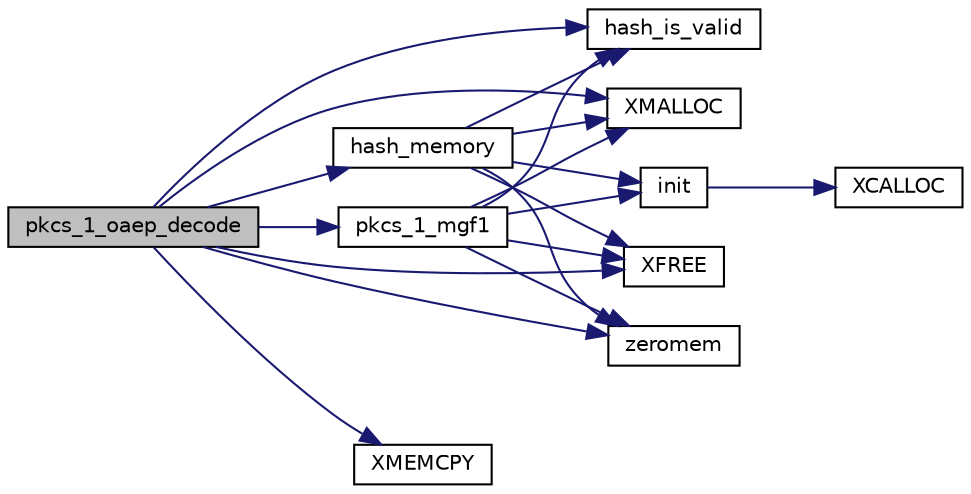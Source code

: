digraph "pkcs_1_oaep_decode"
{
 // LATEX_PDF_SIZE
  edge [fontname="Helvetica",fontsize="10",labelfontname="Helvetica",labelfontsize="10"];
  node [fontname="Helvetica",fontsize="10",shape=record];
  rankdir="LR";
  Node0 [label="pkcs_1_oaep_decode",height=0.2,width=0.4,color="black", fillcolor="grey75", style="filled", fontcolor="black",tooltip="PKCS #1 v2.00 OAEP decode."];
  Node0 -> Node1 [color="midnightblue",fontsize="10",style="solid",fontname="Helvetica"];
  Node1 [label="hash_is_valid",height=0.2,width=0.4,color="black", fillcolor="white", style="filled",URL="$tomcrypt__hash_8h.html#a79647f22bf48bfa7de03fe5fc958c846",tooltip=" "];
  Node0 -> Node2 [color="midnightblue",fontsize="10",style="solid",fontname="Helvetica"];
  Node2 [label="hash_memory",height=0.2,width=0.4,color="black", fillcolor="white", style="filled",URL="$hash__memory_8c.html#a8672bf28488595ef1519a6754498869c",tooltip="Hash a block of memory and store the digest."];
  Node2 -> Node1 [color="midnightblue",fontsize="10",style="solid",fontname="Helvetica"];
  Node2 -> Node3 [color="midnightblue",fontsize="10",style="solid",fontname="Helvetica"];
  Node3 [label="init",height=0.2,width=0.4,color="black", fillcolor="white", style="filled",URL="$gmp__desc_8c.html#a4f8948d7c94899bf8ddee4721114d593",tooltip=" "];
  Node3 -> Node4 [color="midnightblue",fontsize="10",style="solid",fontname="Helvetica"];
  Node4 [label="XCALLOC",height=0.2,width=0.4,color="black", fillcolor="white", style="filled",URL="$tomcrypt__cfg_8h.html#a151dda14cd7acae31eaf1102b0cc0685",tooltip=" "];
  Node2 -> Node5 [color="midnightblue",fontsize="10",style="solid",fontname="Helvetica"];
  Node5 [label="XFREE",height=0.2,width=0.4,color="black", fillcolor="white", style="filled",URL="$tomcrypt__cfg_8h.html#a260d66fc0690e0502cf3bfe7b5244b75",tooltip=" "];
  Node2 -> Node6 [color="midnightblue",fontsize="10",style="solid",fontname="Helvetica"];
  Node6 [label="XMALLOC",height=0.2,width=0.4,color="black", fillcolor="white", style="filled",URL="$tomcrypt__cfg_8h.html#af363355f38fbaacdefacf270436ae1c9",tooltip=" "];
  Node2 -> Node7 [color="midnightblue",fontsize="10",style="solid",fontname="Helvetica"];
  Node7 [label="zeromem",height=0.2,width=0.4,color="black", fillcolor="white", style="filled",URL="$tomcrypt__misc_8h.html#a63b6e188713790263bfd3612fe8b398f",tooltip="Zero a block of memory."];
  Node0 -> Node8 [color="midnightblue",fontsize="10",style="solid",fontname="Helvetica"];
  Node8 [label="pkcs_1_mgf1",height=0.2,width=0.4,color="black", fillcolor="white", style="filled",URL="$pkcs__1__mgf1_8c.html#a5b7fcf55a6c826c06e0e99f59ef2c6f8",tooltip="Perform PKCS #1 MGF1 (internal)"];
  Node8 -> Node1 [color="midnightblue",fontsize="10",style="solid",fontname="Helvetica"];
  Node8 -> Node3 [color="midnightblue",fontsize="10",style="solid",fontname="Helvetica"];
  Node8 -> Node5 [color="midnightblue",fontsize="10",style="solid",fontname="Helvetica"];
  Node8 -> Node6 [color="midnightblue",fontsize="10",style="solid",fontname="Helvetica"];
  Node8 -> Node7 [color="midnightblue",fontsize="10",style="solid",fontname="Helvetica"];
  Node0 -> Node5 [color="midnightblue",fontsize="10",style="solid",fontname="Helvetica"];
  Node0 -> Node6 [color="midnightblue",fontsize="10",style="solid",fontname="Helvetica"];
  Node0 -> Node9 [color="midnightblue",fontsize="10",style="solid",fontname="Helvetica"];
  Node9 [label="XMEMCPY",height=0.2,width=0.4,color="black", fillcolor="white", style="filled",URL="$tomcrypt__cfg_8h.html#a7691dd48d60d5fc6daf2fa7ec4c55e12",tooltip=" "];
  Node0 -> Node7 [color="midnightblue",fontsize="10",style="solid",fontname="Helvetica"];
}
